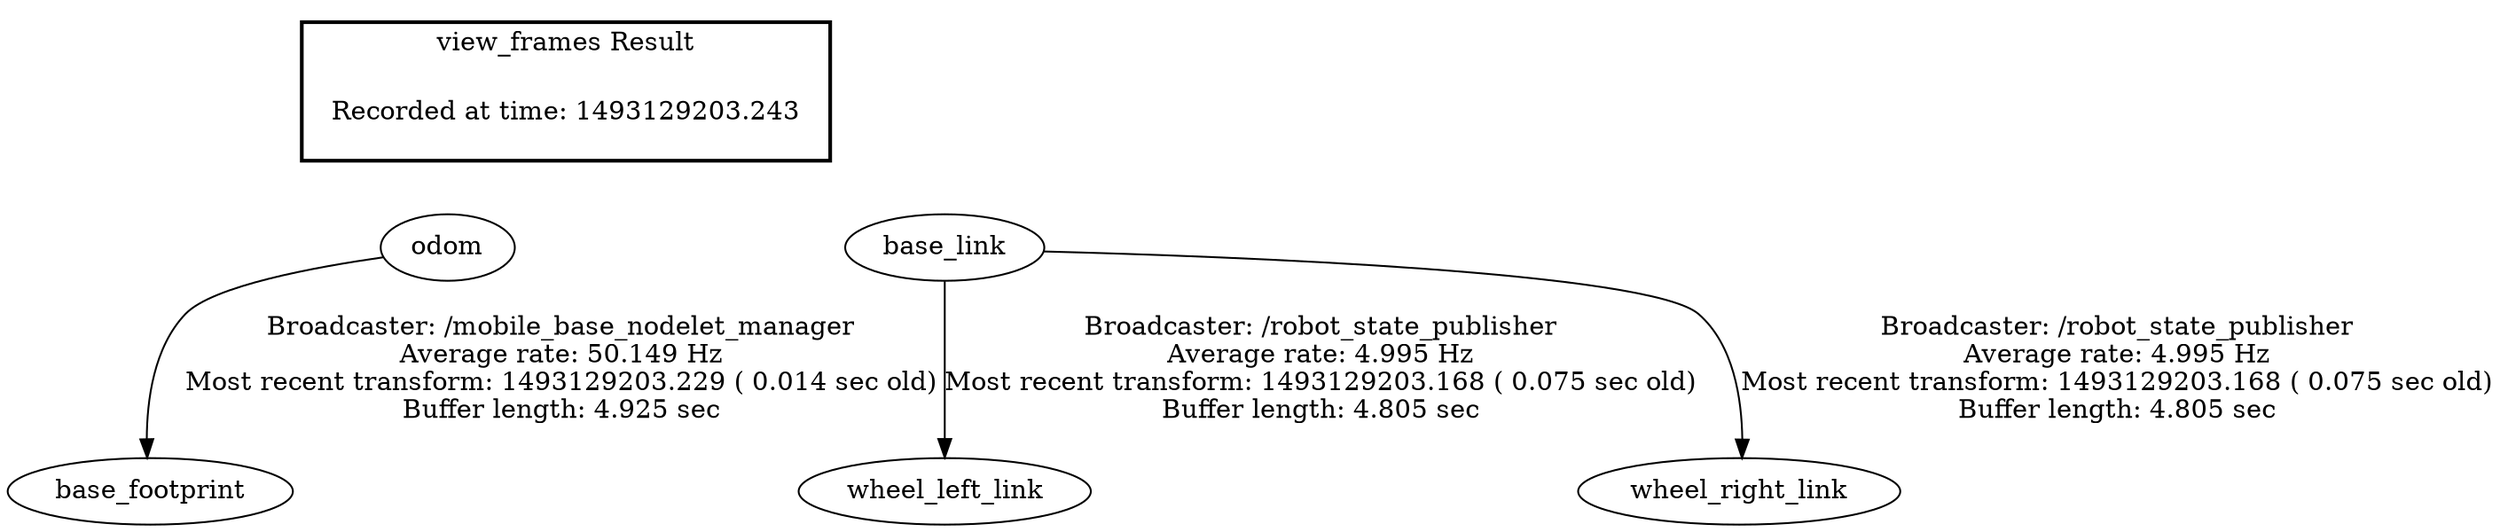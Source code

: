 digraph G {
"odom" -> "base_footprint"[label="Broadcaster: /mobile_base_nodelet_manager\nAverage rate: 50.149 Hz\nMost recent transform: 1493129203.229 ( 0.014 sec old)\nBuffer length: 4.925 sec\n"];
"base_link" -> "wheel_left_link"[label="Broadcaster: /robot_state_publisher\nAverage rate: 4.995 Hz\nMost recent transform: 1493129203.168 ( 0.075 sec old)\nBuffer length: 4.805 sec\n"];
"base_link" -> "wheel_right_link"[label="Broadcaster: /robot_state_publisher\nAverage rate: 4.995 Hz\nMost recent transform: 1493129203.168 ( 0.075 sec old)\nBuffer length: 4.805 sec\n"];
edge [style=invis];
 subgraph cluster_legend { style=bold; color=black; label ="view_frames Result";
"Recorded at time: 1493129203.243"[ shape=plaintext ] ;
 }->"odom";
edge [style=invis];
 subgraph cluster_legend { style=bold; color=black; label ="view_frames Result";
"Recorded at time: 1493129203.243"[ shape=plaintext ] ;
 }->"base_link";
}